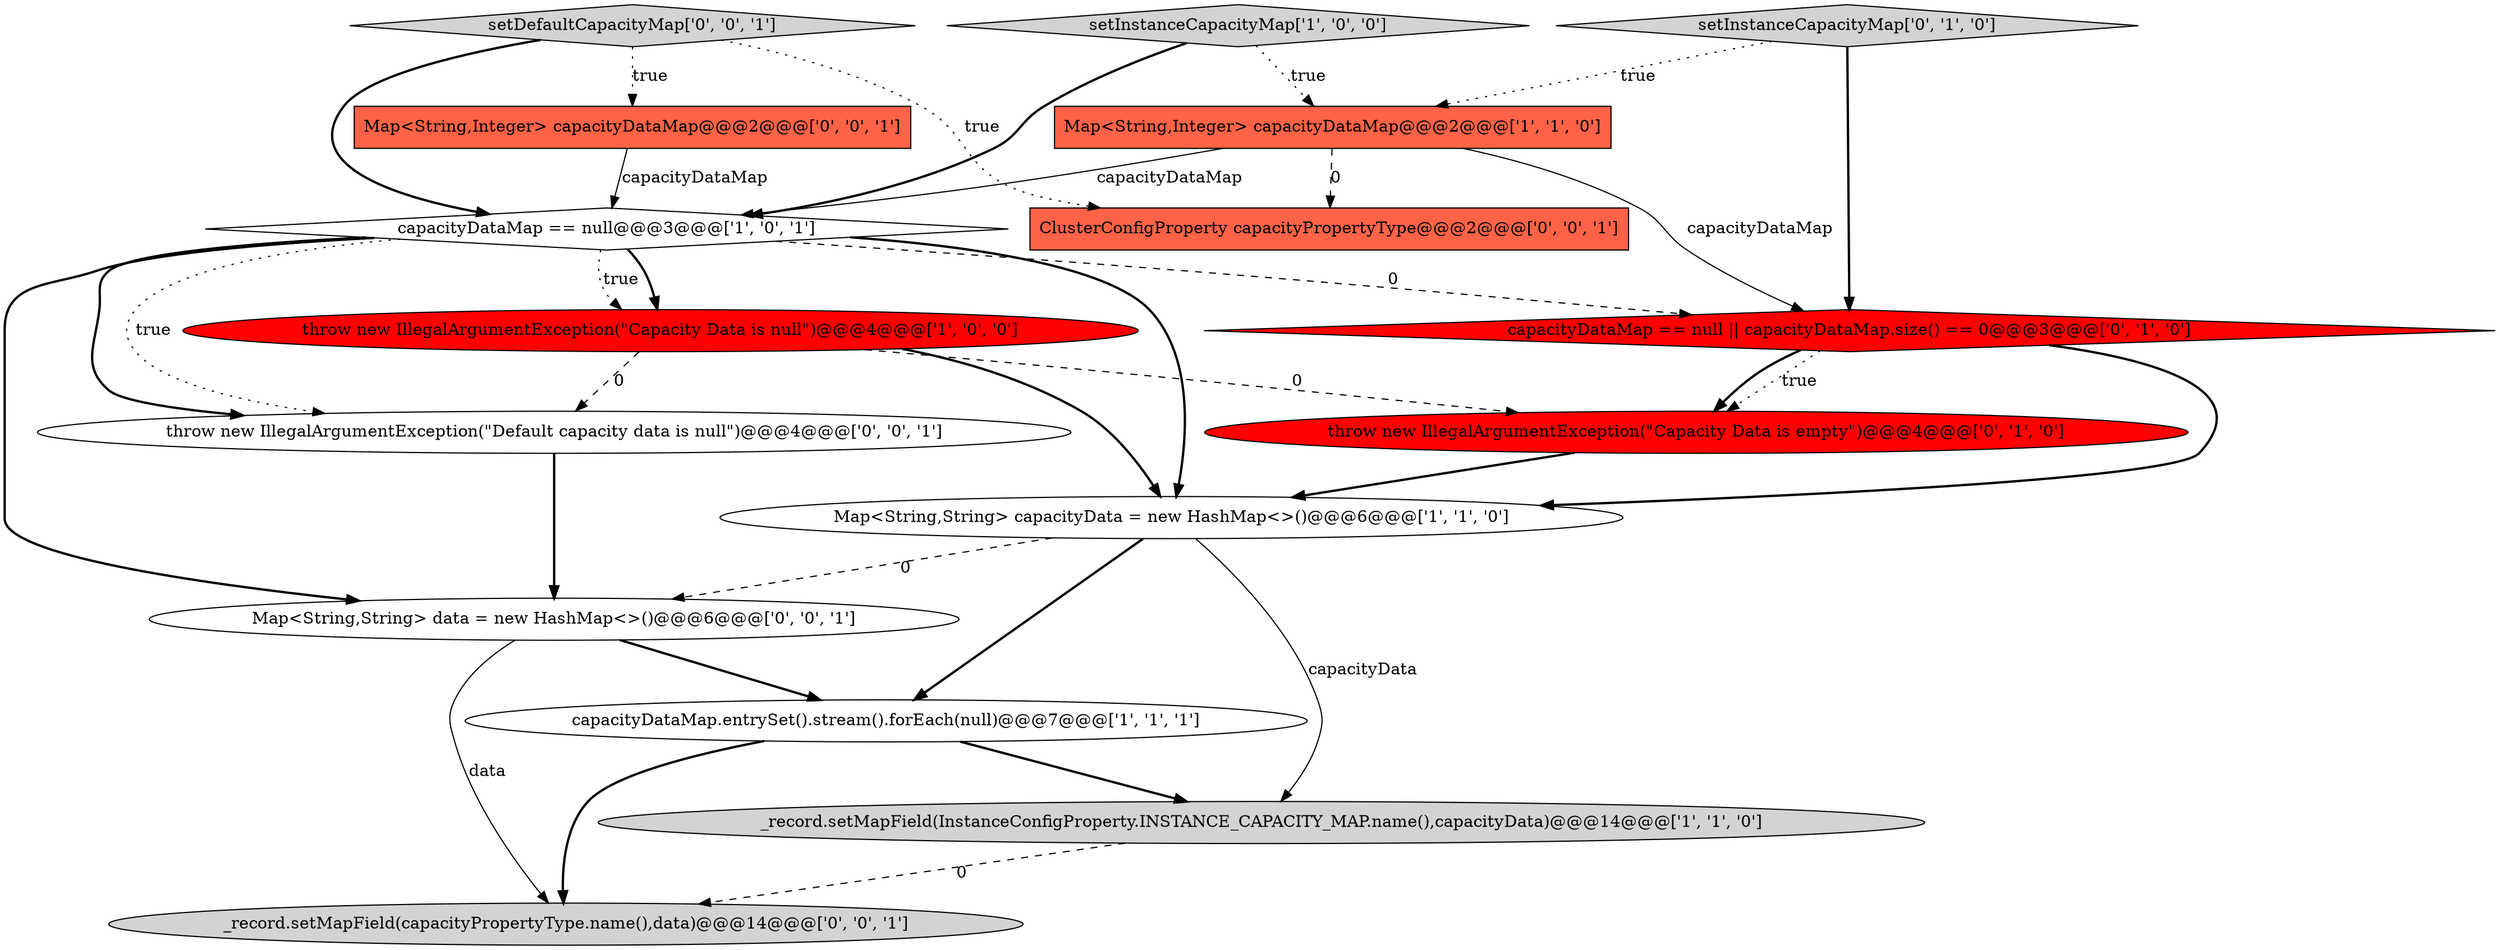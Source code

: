 digraph {
9 [style = filled, label = "throw new IllegalArgumentException(\"Capacity Data is empty\")@@@4@@@['0', '1', '0']", fillcolor = red, shape = ellipse image = "AAA1AAABBB2BBB"];
12 [style = filled, label = "throw new IllegalArgumentException(\"Default capacity data is null\")@@@4@@@['0', '0', '1']", fillcolor = white, shape = ellipse image = "AAA0AAABBB3BBB"];
4 [style = filled, label = "_record.setMapField(InstanceConfigProperty.INSTANCE_CAPACITY_MAP.name(),capacityData)@@@14@@@['1', '1', '0']", fillcolor = lightgray, shape = ellipse image = "AAA0AAABBB1BBB"];
8 [style = filled, label = "setInstanceCapacityMap['0', '1', '0']", fillcolor = lightgray, shape = diamond image = "AAA0AAABBB2BBB"];
1 [style = filled, label = "capacityDataMap.entrySet().stream().forEach(null)@@@7@@@['1', '1', '1']", fillcolor = white, shape = ellipse image = "AAA0AAABBB1BBB"];
15 [style = filled, label = "Map<String,String> data = new HashMap<>()@@@6@@@['0', '0', '1']", fillcolor = white, shape = ellipse image = "AAA0AAABBB3BBB"];
13 [style = filled, label = "setDefaultCapacityMap['0', '0', '1']", fillcolor = lightgray, shape = diamond image = "AAA0AAABBB3BBB"];
3 [style = filled, label = "capacityDataMap == null@@@3@@@['1', '0', '1']", fillcolor = white, shape = diamond image = "AAA0AAABBB1BBB"];
6 [style = filled, label = "Map<String,String> capacityData = new HashMap<>()@@@6@@@['1', '1', '0']", fillcolor = white, shape = ellipse image = "AAA0AAABBB1BBB"];
10 [style = filled, label = "_record.setMapField(capacityPropertyType.name(),data)@@@14@@@['0', '0', '1']", fillcolor = lightgray, shape = ellipse image = "AAA0AAABBB3BBB"];
2 [style = filled, label = "setInstanceCapacityMap['1', '0', '0']", fillcolor = lightgray, shape = diamond image = "AAA0AAABBB1BBB"];
7 [style = filled, label = "capacityDataMap == null || capacityDataMap.size() == 0@@@3@@@['0', '1', '0']", fillcolor = red, shape = diamond image = "AAA1AAABBB2BBB"];
11 [style = filled, label = "Map<String,Integer> capacityDataMap@@@2@@@['0', '0', '1']", fillcolor = tomato, shape = box image = "AAA0AAABBB3BBB"];
14 [style = filled, label = "ClusterConfigProperty capacityPropertyType@@@2@@@['0', '0', '1']", fillcolor = tomato, shape = box image = "AAA0AAABBB3BBB"];
0 [style = filled, label = "throw new IllegalArgumentException(\"Capacity Data is null\")@@@4@@@['1', '0', '0']", fillcolor = red, shape = ellipse image = "AAA1AAABBB1BBB"];
5 [style = filled, label = "Map<String,Integer> capacityDataMap@@@2@@@['1', '1', '0']", fillcolor = tomato, shape = box image = "AAA0AAABBB1BBB"];
1->4 [style = bold, label=""];
5->14 [style = dashed, label="0"];
15->10 [style = solid, label="data"];
0->6 [style = bold, label=""];
3->7 [style = dashed, label="0"];
2->3 [style = bold, label=""];
12->15 [style = bold, label=""];
3->6 [style = bold, label=""];
3->15 [style = bold, label=""];
5->3 [style = solid, label="capacityDataMap"];
7->9 [style = dotted, label="true"];
3->12 [style = bold, label=""];
0->12 [style = dashed, label="0"];
3->0 [style = bold, label=""];
8->7 [style = bold, label=""];
9->6 [style = bold, label=""];
7->9 [style = bold, label=""];
6->1 [style = bold, label=""];
11->3 [style = solid, label="capacityDataMap"];
13->3 [style = bold, label=""];
8->5 [style = dotted, label="true"];
6->15 [style = dashed, label="0"];
3->12 [style = dotted, label="true"];
5->7 [style = solid, label="capacityDataMap"];
7->6 [style = bold, label=""];
6->4 [style = solid, label="capacityData"];
3->0 [style = dotted, label="true"];
13->11 [style = dotted, label="true"];
0->9 [style = dashed, label="0"];
2->5 [style = dotted, label="true"];
4->10 [style = dashed, label="0"];
13->14 [style = dotted, label="true"];
1->10 [style = bold, label=""];
15->1 [style = bold, label=""];
}
